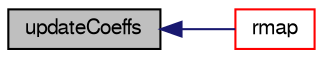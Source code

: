 digraph "updateCoeffs"
{
  bgcolor="transparent";
  edge [fontname="FreeSans",fontsize="10",labelfontname="FreeSans",labelfontsize="10"];
  node [fontname="FreeSans",fontsize="10",shape=record];
  rankdir="LR";
  Node144 [label="updateCoeffs",height=0.2,width=0.4,color="black", fillcolor="grey75", style="filled", fontcolor="black"];
  Node144 -> Node145 [dir="back",color="midnightblue",fontsize="10",style="solid",fontname="FreeSans"];
  Node145 [label="rmap",height=0.2,width=0.4,color="red",URL="$a22022.html#ab506535cf09d78dfbd0b0c7c9a76826d",tooltip="Reverse map the given fvPatchField onto this fvPatchField. "];
}
